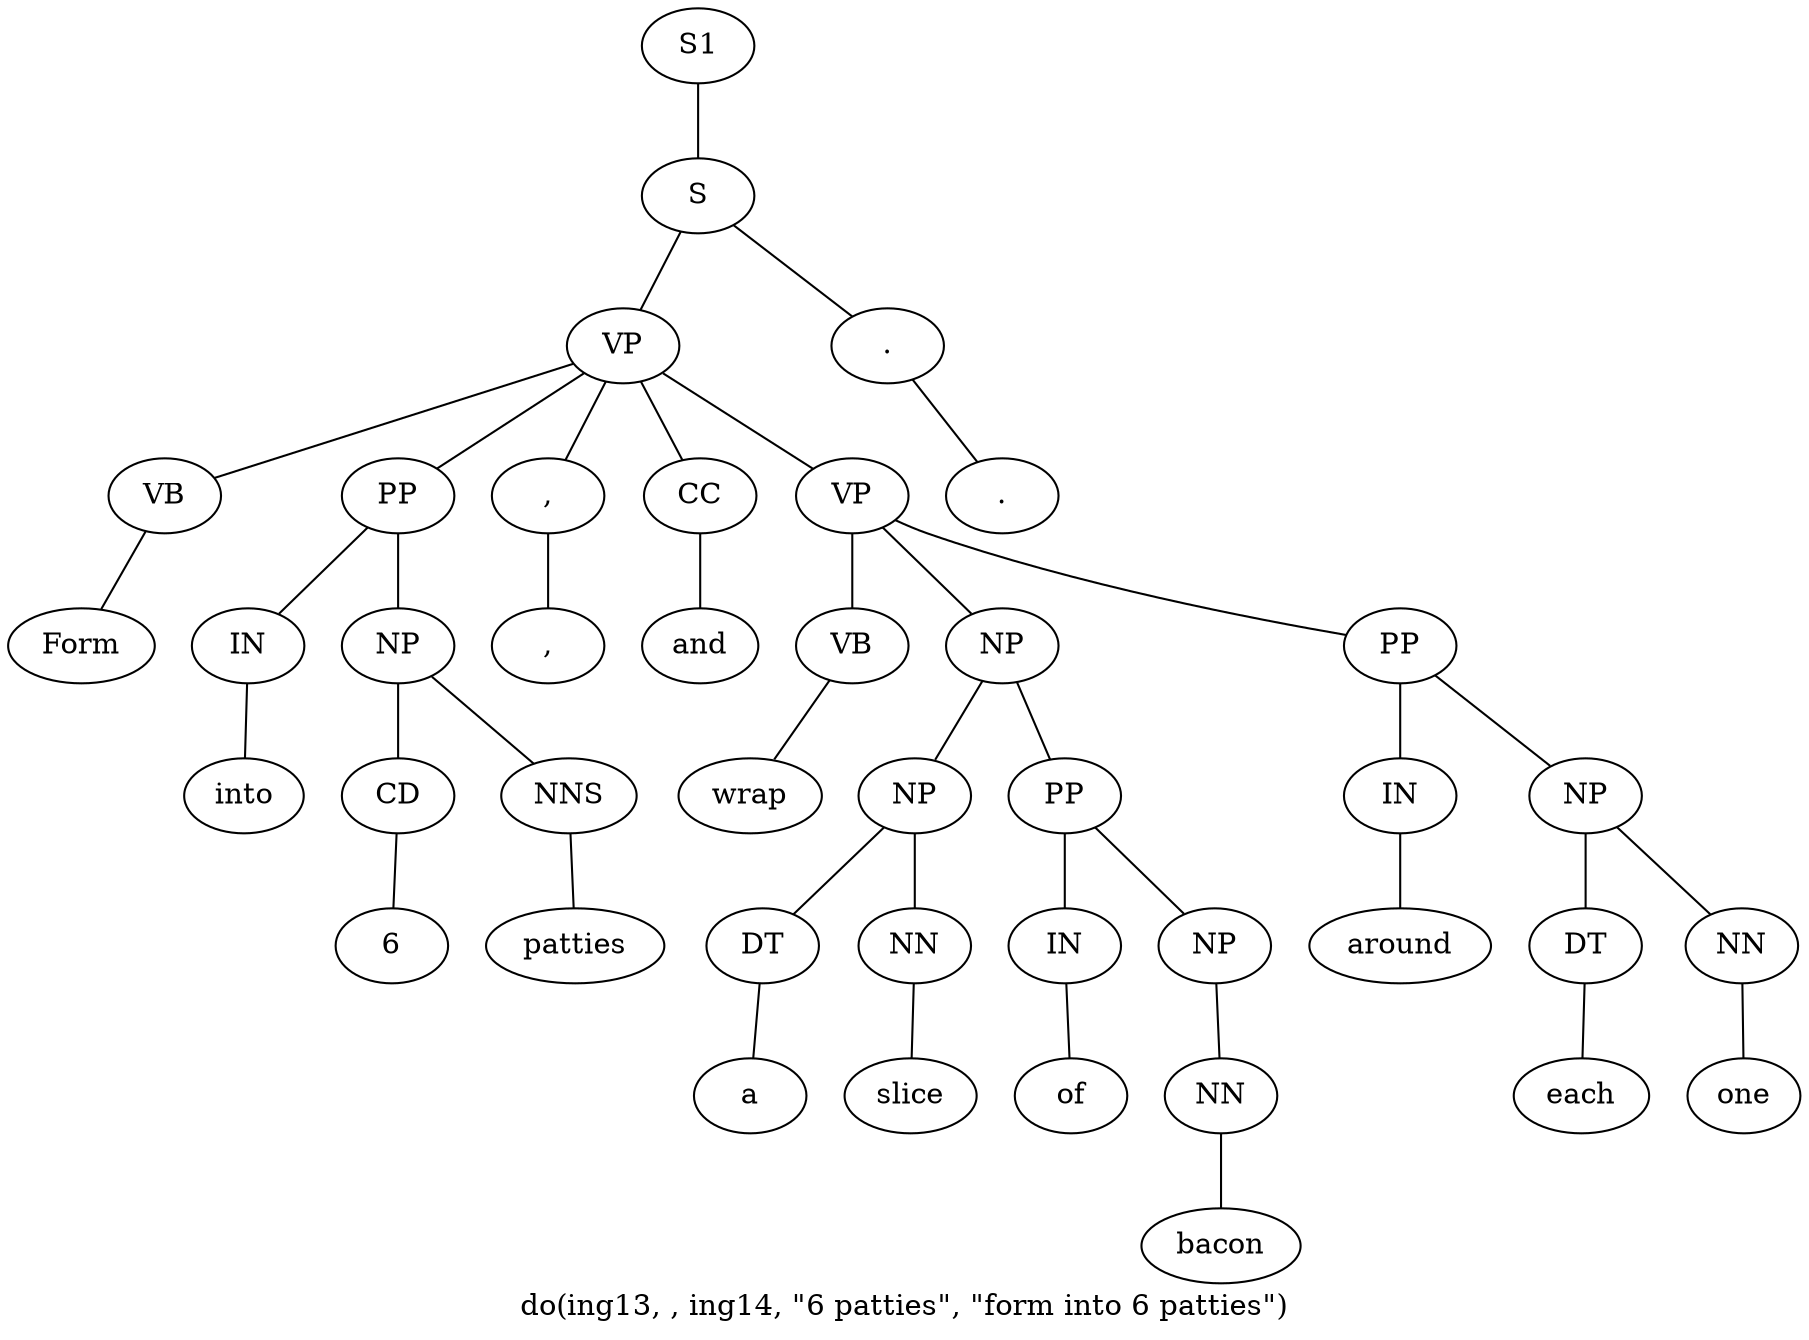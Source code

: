 graph SyntaxGraph {
	label = "do(ing13, , ing14, \"6 patties\", \"form into 6 patties\")";
	Node0 [label="S1"];
	Node1 [label="S"];
	Node2 [label="VP"];
	Node3 [label="VB"];
	Node4 [label="Form"];
	Node5 [label="PP"];
	Node6 [label="IN"];
	Node7 [label="into"];
	Node8 [label="NP"];
	Node9 [label="CD"];
	Node10 [label="6"];
	Node11 [label="NNS"];
	Node12 [label="patties"];
	Node13 [label=","];
	Node14 [label=","];
	Node15 [label="CC"];
	Node16 [label="and"];
	Node17 [label="VP"];
	Node18 [label="VB"];
	Node19 [label="wrap"];
	Node20 [label="NP"];
	Node21 [label="NP"];
	Node22 [label="DT"];
	Node23 [label="a"];
	Node24 [label="NN"];
	Node25 [label="slice"];
	Node26 [label="PP"];
	Node27 [label="IN"];
	Node28 [label="of"];
	Node29 [label="NP"];
	Node30 [label="NN"];
	Node31 [label="bacon"];
	Node32 [label="PP"];
	Node33 [label="IN"];
	Node34 [label="around"];
	Node35 [label="NP"];
	Node36 [label="DT"];
	Node37 [label="each"];
	Node38 [label="NN"];
	Node39 [label="one"];
	Node40 [label="."];
	Node41 [label="."];

	Node0 -- Node1;
	Node1 -- Node2;
	Node1 -- Node40;
	Node2 -- Node3;
	Node2 -- Node5;
	Node2 -- Node13;
	Node2 -- Node15;
	Node2 -- Node17;
	Node3 -- Node4;
	Node5 -- Node6;
	Node5 -- Node8;
	Node6 -- Node7;
	Node8 -- Node9;
	Node8 -- Node11;
	Node9 -- Node10;
	Node11 -- Node12;
	Node13 -- Node14;
	Node15 -- Node16;
	Node17 -- Node18;
	Node17 -- Node20;
	Node17 -- Node32;
	Node18 -- Node19;
	Node20 -- Node21;
	Node20 -- Node26;
	Node21 -- Node22;
	Node21 -- Node24;
	Node22 -- Node23;
	Node24 -- Node25;
	Node26 -- Node27;
	Node26 -- Node29;
	Node27 -- Node28;
	Node29 -- Node30;
	Node30 -- Node31;
	Node32 -- Node33;
	Node32 -- Node35;
	Node33 -- Node34;
	Node35 -- Node36;
	Node35 -- Node38;
	Node36 -- Node37;
	Node38 -- Node39;
	Node40 -- Node41;
}
